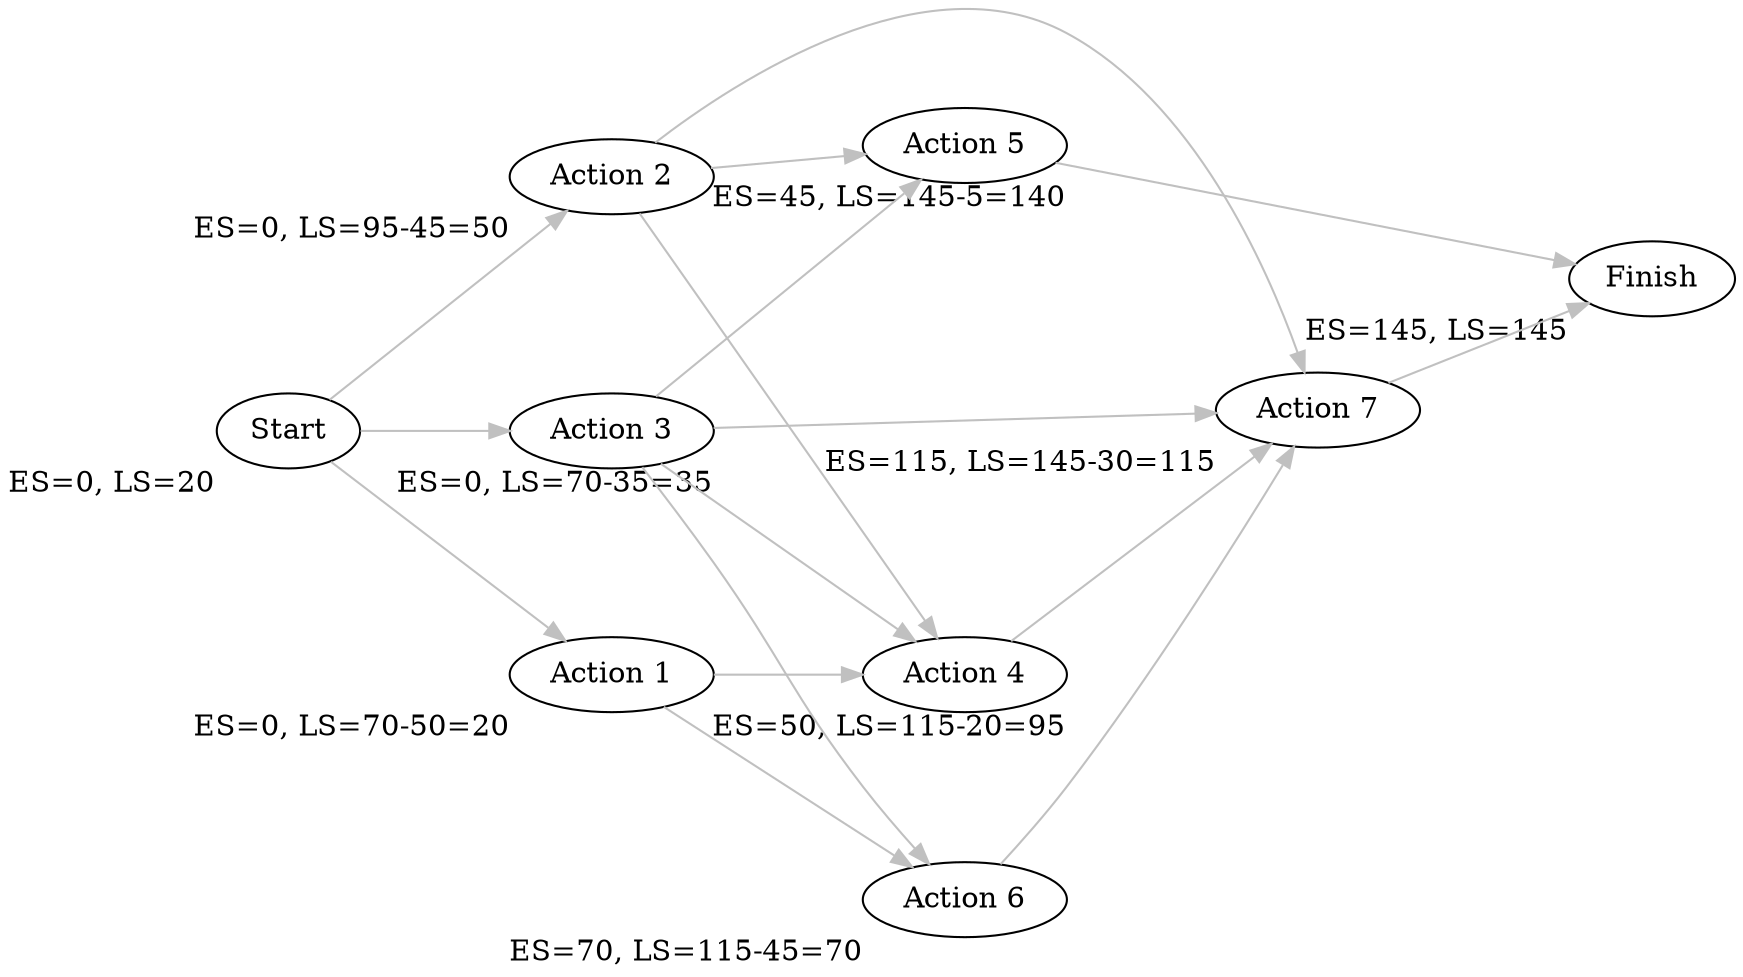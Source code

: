 digraph {
	graph [nodesep=1, ranksep=1];
	rankdir="LR";
	1 [label="Start", xlabel="ES=0, LS=20"];
	1 -> 2 [color="grey"];
	1 -> 3 [color="grey"];
	1 -> 4 [color="grey"];
	
	2 [label="Action 1", xlabel="ES=0, LS=70-50=20"];
	2 -> 5 [color="grey"];
	2 -> 7 [color="grey"];

	3 [label="Action 2", xlabel="ES=0, LS=95-45=50"];
	3 -> 5 [color="grey"];
	3 -> 6 [color="grey"];
	3 -> 8 [color="grey"];

	4 [label="Action 3", xlabel="ES=0, LS=70-35=35"];
	4 -> 5 [color="grey"];
	4 -> 6 [color="grey"];
	4 -> 7 [color="grey"];
	4 -> 8 [color="grey"];

	5 [label="Action 4", xlabel="ES=50, LS=115-20=95"];
	5 -> 8 [color="grey"];
	
	6 [label="Action 5", xlabel="ES=45, LS=145-5=140"];
	6 -> 9 [color="grey"];
	
	7 [label="Action 6", xlabel="ES=70, LS=115-45=70"];
	7 -> 8 [color="grey"];
	
	8 [label="Action 7", xlabel="ES=115, LS=145-30=115"];
	8 -> 9 [color="grey"];

	9 [label="Finish", xlabel="ES=145, LS=145"];
}